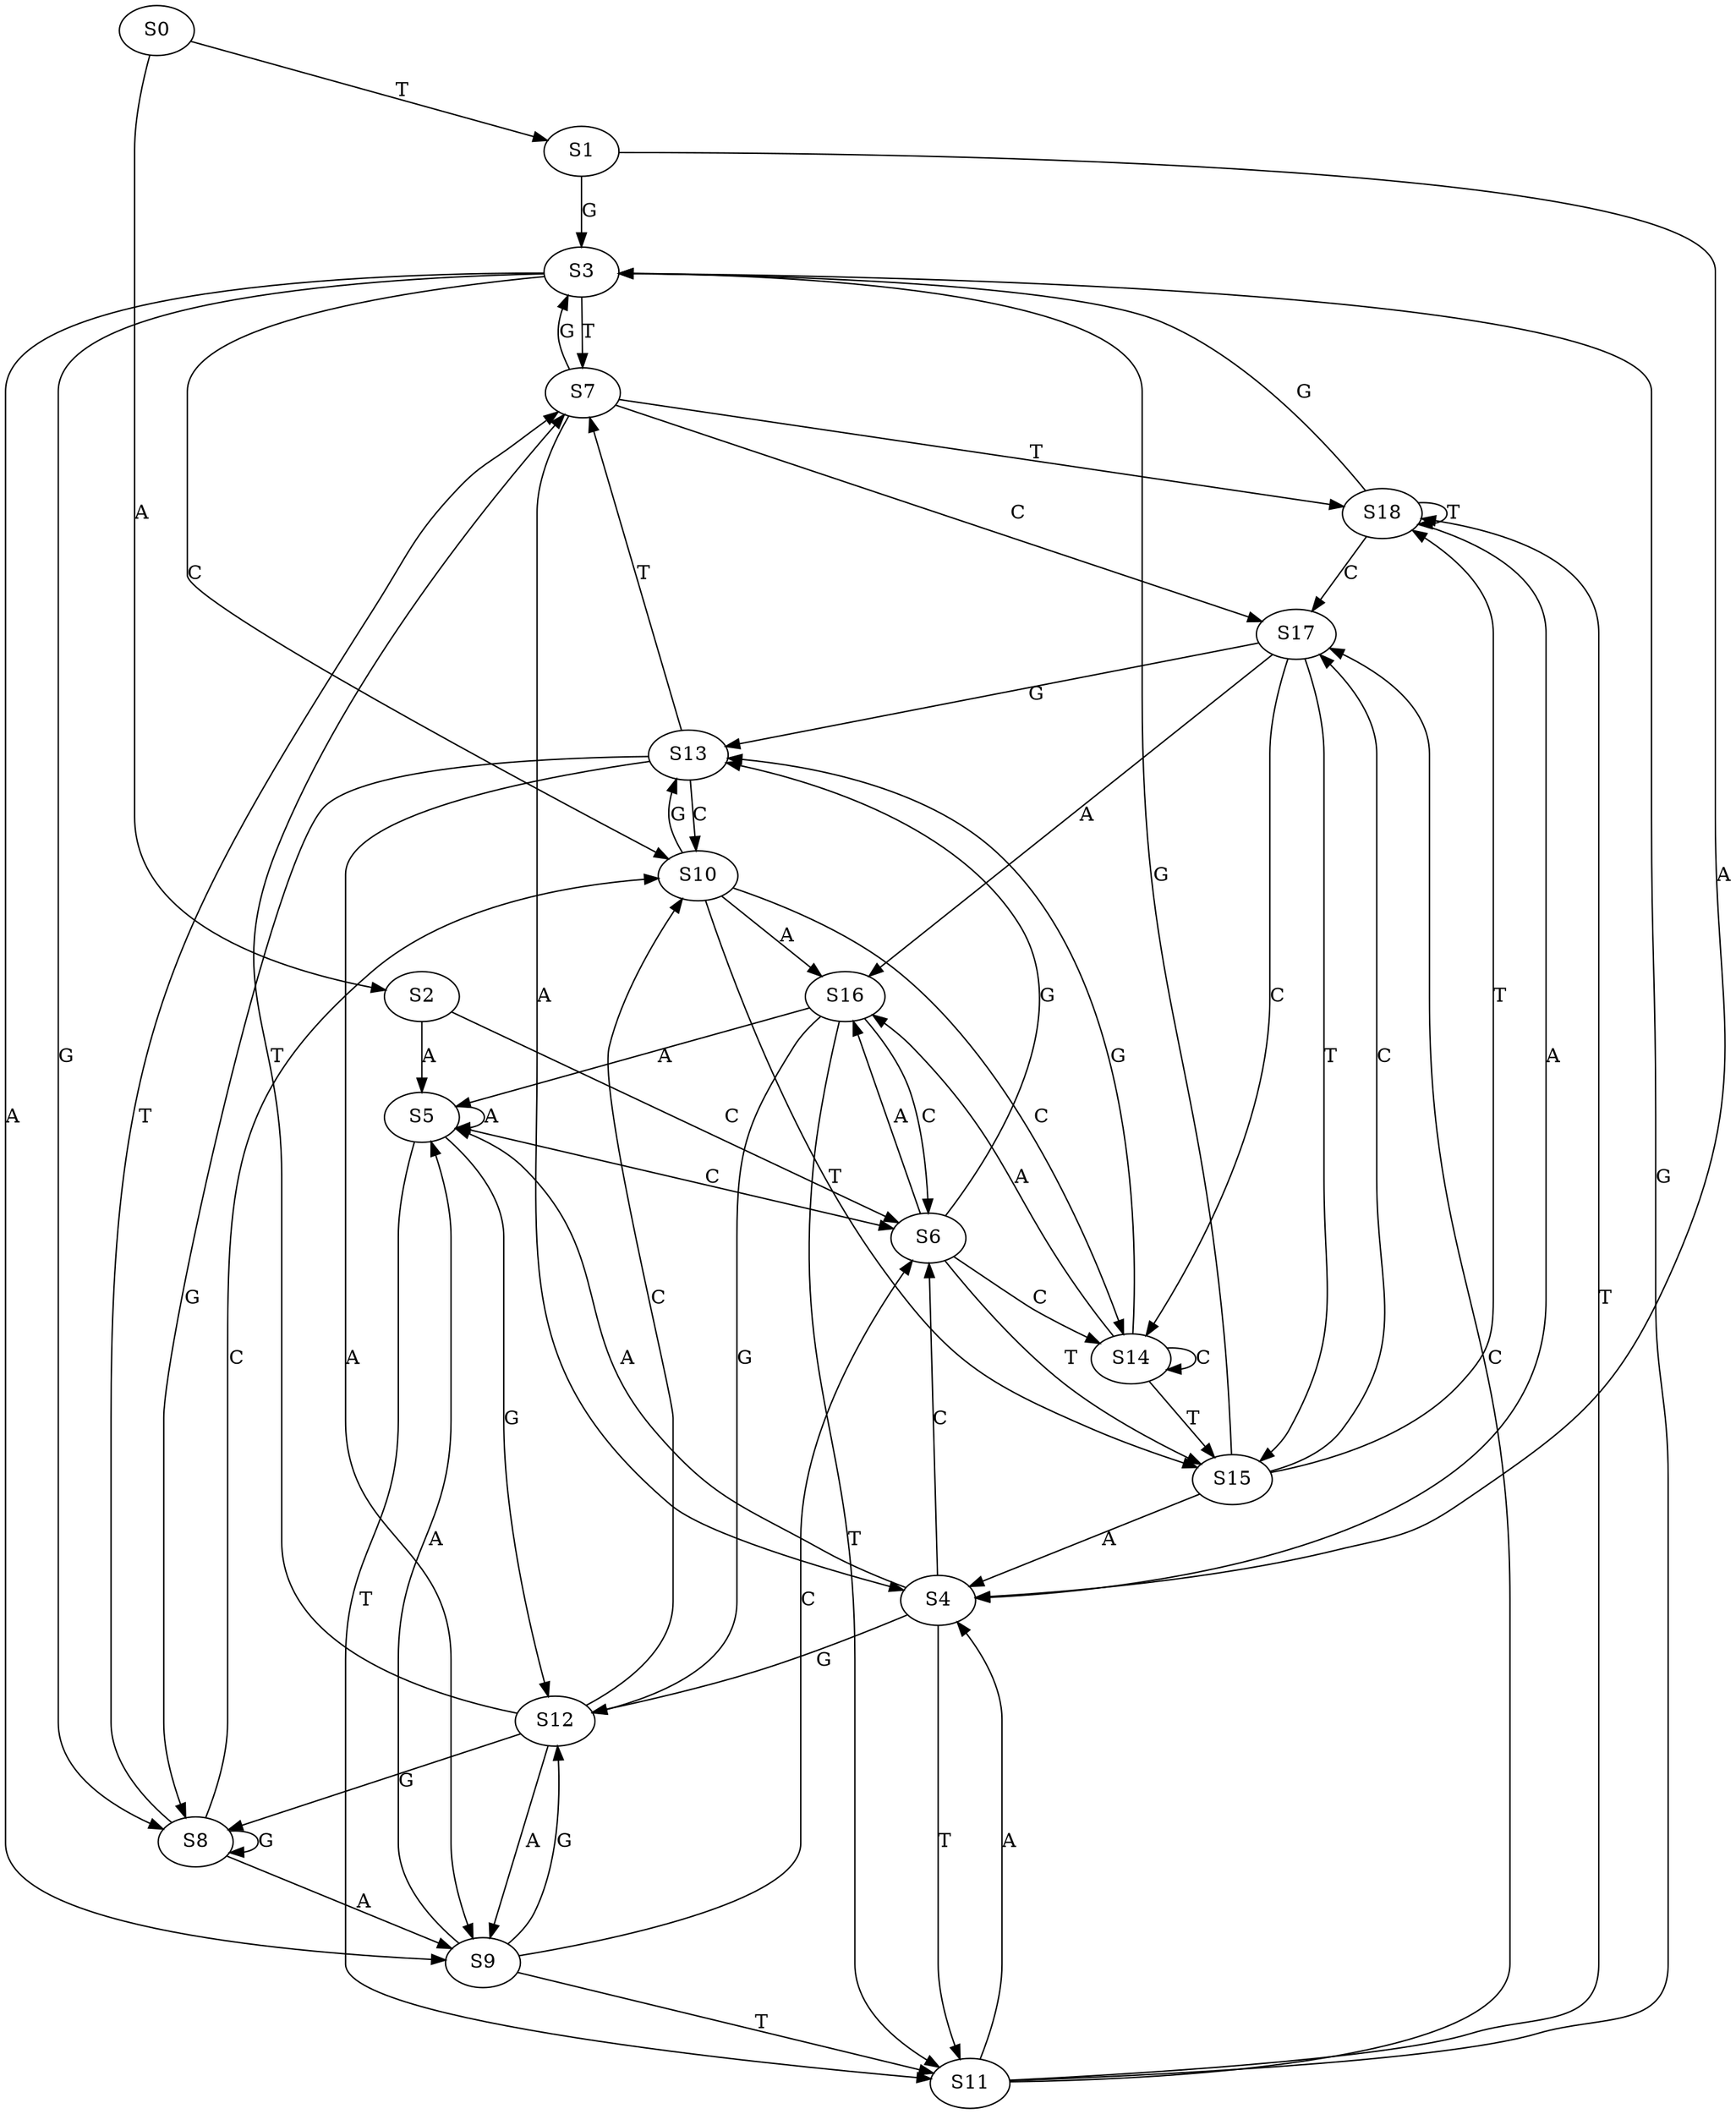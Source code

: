 strict digraph  {
	S0 -> S1 [ label = T ];
	S0 -> S2 [ label = A ];
	S1 -> S3 [ label = G ];
	S1 -> S4 [ label = A ];
	S2 -> S5 [ label = A ];
	S2 -> S6 [ label = C ];
	S3 -> S7 [ label = T ];
	S3 -> S8 [ label = G ];
	S3 -> S9 [ label = A ];
	S3 -> S10 [ label = C ];
	S4 -> S5 [ label = A ];
	S4 -> S11 [ label = T ];
	S4 -> S12 [ label = G ];
	S4 -> S6 [ label = C ];
	S5 -> S6 [ label = C ];
	S5 -> S5 [ label = A ];
	S5 -> S12 [ label = G ];
	S5 -> S11 [ label = T ];
	S6 -> S13 [ label = G ];
	S6 -> S14 [ label = C ];
	S6 -> S15 [ label = T ];
	S6 -> S16 [ label = A ];
	S7 -> S4 [ label = A ];
	S7 -> S3 [ label = G ];
	S7 -> S17 [ label = C ];
	S7 -> S18 [ label = T ];
	S8 -> S7 [ label = T ];
	S8 -> S9 [ label = A ];
	S8 -> S8 [ label = G ];
	S8 -> S10 [ label = C ];
	S9 -> S5 [ label = A ];
	S9 -> S12 [ label = G ];
	S9 -> S11 [ label = T ];
	S9 -> S6 [ label = C ];
	S10 -> S14 [ label = C ];
	S10 -> S16 [ label = A ];
	S10 -> S13 [ label = G ];
	S10 -> S15 [ label = T ];
	S11 -> S3 [ label = G ];
	S11 -> S18 [ label = T ];
	S11 -> S4 [ label = A ];
	S11 -> S17 [ label = C ];
	S12 -> S9 [ label = A ];
	S12 -> S7 [ label = T ];
	S12 -> S10 [ label = C ];
	S12 -> S8 [ label = G ];
	S13 -> S8 [ label = G ];
	S13 -> S9 [ label = A ];
	S13 -> S10 [ label = C ];
	S13 -> S7 [ label = T ];
	S14 -> S16 [ label = A ];
	S14 -> S14 [ label = C ];
	S14 -> S15 [ label = T ];
	S14 -> S13 [ label = G ];
	S15 -> S17 [ label = C ];
	S15 -> S3 [ label = G ];
	S15 -> S18 [ label = T ];
	S15 -> S4 [ label = A ];
	S16 -> S5 [ label = A ];
	S16 -> S6 [ label = C ];
	S16 -> S12 [ label = G ];
	S16 -> S11 [ label = T ];
	S17 -> S16 [ label = A ];
	S17 -> S15 [ label = T ];
	S17 -> S13 [ label = G ];
	S17 -> S14 [ label = C ];
	S18 -> S3 [ label = G ];
	S18 -> S18 [ label = T ];
	S18 -> S17 [ label = C ];
	S18 -> S4 [ label = A ];
}
